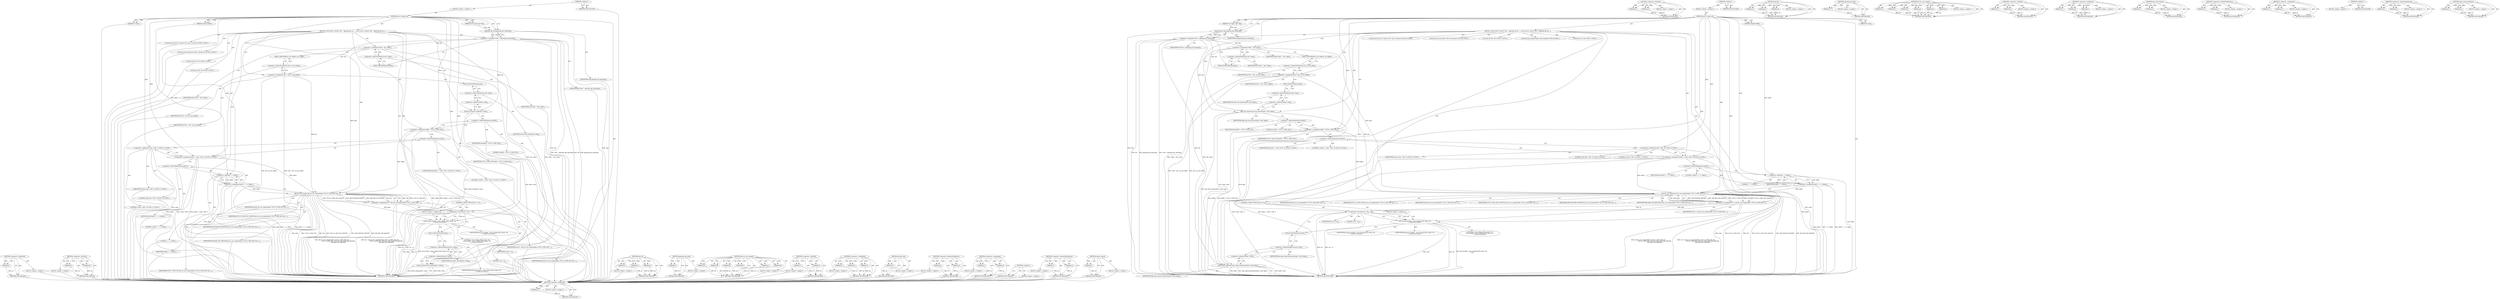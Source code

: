 digraph "mutex_unlock" {
vulnerable_132 [label=<(METHOD,&lt;operator&gt;.addressOf)>];
vulnerable_133 [label=<(PARAM,p1)>];
vulnerable_134 [label=<(BLOCK,&lt;empty&gt;,&lt;empty&gt;)>];
vulnerable_135 [label=<(METHOD_RETURN,ANY)>];
vulnerable_161 [label=<(METHOD,&lt;operator&gt;.lessThan)>];
vulnerable_162 [label=<(PARAM,p1)>];
vulnerable_163 [label=<(PARAM,p2)>];
vulnerable_164 [label=<(BLOCK,&lt;empty&gt;,&lt;empty&gt;)>];
vulnerable_165 [label=<(METHOD_RETURN,ANY)>];
vulnerable_6 [label=<(METHOD,&lt;global&gt;)<SUB>1</SUB>>];
vulnerable_7 [label=<(BLOCK,&lt;empty&gt;,&lt;empty&gt;)<SUB>1</SUB>>];
vulnerable_8 [label=<(METHOD,cp2112_gpio_set)<SUB>1</SUB>>];
vulnerable_9 [label=<(PARAM,struct gpio_chip *chip)<SUB>1</SUB>>];
vulnerable_10 [label=<(PARAM,unsigned offset)<SUB>1</SUB>>];
vulnerable_11 [label=<(PARAM,int value)<SUB>1</SUB>>];
vulnerable_12 [label=<(BLOCK,{
 	struct cp2112_device *dev = gpiochip_get_da...,{
 	struct cp2112_device *dev = gpiochip_get_da...)<SUB>2</SUB>>];
vulnerable_13 [label="<(LOCAL,struct cp2112_device* dev: cp2112_device*)<SUB>3</SUB>>"];
vulnerable_14 [label=<(&lt;operator&gt;.assignment,*dev = gpiochip_get_data(chip))<SUB>3</SUB>>];
vulnerable_15 [label=<(IDENTIFIER,dev,*dev = gpiochip_get_data(chip))<SUB>3</SUB>>];
vulnerable_16 [label=<(gpiochip_get_data,gpiochip_get_data(chip))<SUB>3</SUB>>];
vulnerable_17 [label=<(IDENTIFIER,chip,gpiochip_get_data(chip))<SUB>3</SUB>>];
vulnerable_18 [label="<(LOCAL,struct hid_device* hdev: hid_device*)<SUB>4</SUB>>"];
vulnerable_19 [label=<(&lt;operator&gt;.assignment,*hdev = dev-&gt;hdev)<SUB>4</SUB>>];
vulnerable_20 [label=<(IDENTIFIER,hdev,*hdev = dev-&gt;hdev)<SUB>4</SUB>>];
vulnerable_21 [label=<(&lt;operator&gt;.indirectFieldAccess,dev-&gt;hdev)<SUB>4</SUB>>];
vulnerable_22 [label=<(IDENTIFIER,dev,*hdev = dev-&gt;hdev)<SUB>4</SUB>>];
vulnerable_23 [label=<(FIELD_IDENTIFIER,hdev,hdev)<SUB>4</SUB>>];
vulnerable_24 [label="<(LOCAL,u8* buf: u8*)<SUB>5</SUB>>"];
vulnerable_25 [label=<(&lt;operator&gt;.assignment,*buf = dev-&gt;in_out_buffer)<SUB>5</SUB>>];
vulnerable_26 [label=<(IDENTIFIER,buf,*buf = dev-&gt;in_out_buffer)<SUB>5</SUB>>];
vulnerable_27 [label=<(&lt;operator&gt;.indirectFieldAccess,dev-&gt;in_out_buffer)<SUB>5</SUB>>];
vulnerable_28 [label=<(IDENTIFIER,dev,*buf = dev-&gt;in_out_buffer)<SUB>5</SUB>>];
vulnerable_29 [label=<(FIELD_IDENTIFIER,in_out_buffer,in_out_buffer)<SUB>5</SUB>>];
vulnerable_30 [label="<(LOCAL,long unsigned flags: long unsigned)<SUB>6</SUB>>"];
vulnerable_31 [label="<(LOCAL,int ret: int)<SUB>7</SUB>>"];
vulnerable_32 [label=<(spin_lock_irqsave,spin_lock_irqsave(&amp;dev-&gt;lock, flags))<SUB>9</SUB>>];
vulnerable_33 [label=<(&lt;operator&gt;.addressOf,&amp;dev-&gt;lock)<SUB>9</SUB>>];
vulnerable_34 [label=<(&lt;operator&gt;.indirectFieldAccess,dev-&gt;lock)<SUB>9</SUB>>];
vulnerable_35 [label=<(IDENTIFIER,dev,spin_lock_irqsave(&amp;dev-&gt;lock, flags))<SUB>9</SUB>>];
vulnerable_36 [label=<(FIELD_IDENTIFIER,lock,lock)<SUB>9</SUB>>];
vulnerable_37 [label=<(IDENTIFIER,flags,spin_lock_irqsave(&amp;dev-&gt;lock, flags))<SUB>9</SUB>>];
vulnerable_38 [label=<(&lt;operator&gt;.assignment,buf[0] = CP2112_GPIO_SET)<SUB>11</SUB>>];
vulnerable_39 [label=<(&lt;operator&gt;.indirectIndexAccess,buf[0])<SUB>11</SUB>>];
vulnerable_40 [label=<(IDENTIFIER,buf,buf[0] = CP2112_GPIO_SET)<SUB>11</SUB>>];
vulnerable_41 [label=<(LITERAL,0,buf[0] = CP2112_GPIO_SET)<SUB>11</SUB>>];
vulnerable_42 [label=<(IDENTIFIER,CP2112_GPIO_SET,buf[0] = CP2112_GPIO_SET)<SUB>11</SUB>>];
vulnerable_43 [label="<(&lt;operator&gt;.assignment,buf[1] = value ? 0xff : 0)<SUB>12</SUB>>"];
vulnerable_44 [label=<(&lt;operator&gt;.indirectIndexAccess,buf[1])<SUB>12</SUB>>];
vulnerable_45 [label="<(IDENTIFIER,buf,buf[1] = value ? 0xff : 0)<SUB>12</SUB>>"];
vulnerable_46 [label="<(LITERAL,1,buf[1] = value ? 0xff : 0)<SUB>12</SUB>>"];
vulnerable_47 [label="<(&lt;operator&gt;.conditional,value ? 0xff : 0)<SUB>12</SUB>>"];
vulnerable_48 [label="<(IDENTIFIER,value,value ? 0xff : 0)<SUB>12</SUB>>"];
vulnerable_49 [label="<(LITERAL,0xff,value ? 0xff : 0)<SUB>12</SUB>>"];
vulnerable_50 [label="<(LITERAL,0,value ? 0xff : 0)<SUB>12</SUB>>"];
vulnerable_51 [label=<(&lt;operator&gt;.assignment,buf[2] = 1 &lt;&lt; offset)<SUB>13</SUB>>];
vulnerable_52 [label=<(&lt;operator&gt;.indirectIndexAccess,buf[2])<SUB>13</SUB>>];
vulnerable_53 [label=<(IDENTIFIER,buf,buf[2] = 1 &lt;&lt; offset)<SUB>13</SUB>>];
vulnerable_54 [label=<(LITERAL,2,buf[2] = 1 &lt;&lt; offset)<SUB>13</SUB>>];
vulnerable_55 [label=<(&lt;operator&gt;.shiftLeft,1 &lt;&lt; offset)<SUB>13</SUB>>];
vulnerable_56 [label=<(LITERAL,1,1 &lt;&lt; offset)<SUB>13</SUB>>];
vulnerable_57 [label=<(IDENTIFIER,offset,1 &lt;&lt; offset)<SUB>13</SUB>>];
vulnerable_58 [label=<(&lt;operator&gt;.assignment,ret = hid_hw_raw_request(hdev, CP2112_GPIO_SET,...)<SUB>15</SUB>>];
vulnerable_59 [label=<(IDENTIFIER,ret,ret = hid_hw_raw_request(hdev, CP2112_GPIO_SET,...)<SUB>15</SUB>>];
vulnerable_60 [label=<(hid_hw_raw_request,hid_hw_raw_request(hdev, CP2112_GPIO_SET, buf,
...)<SUB>15</SUB>>];
vulnerable_61 [label=<(IDENTIFIER,hdev,hid_hw_raw_request(hdev, CP2112_GPIO_SET, buf,
...)<SUB>15</SUB>>];
vulnerable_62 [label=<(IDENTIFIER,CP2112_GPIO_SET,hid_hw_raw_request(hdev, CP2112_GPIO_SET, buf,
...)<SUB>15</SUB>>];
vulnerable_63 [label=<(IDENTIFIER,buf,hid_hw_raw_request(hdev, CP2112_GPIO_SET, buf,
...)<SUB>15</SUB>>];
vulnerable_64 [label=<(IDENTIFIER,CP2112_GPIO_SET_LENGTH,hid_hw_raw_request(hdev, CP2112_GPIO_SET, buf,
...)<SUB>16</SUB>>];
vulnerable_65 [label=<(IDENTIFIER,HID_FEATURE_REPORT,hid_hw_raw_request(hdev, CP2112_GPIO_SET, buf,
...)<SUB>16</SUB>>];
vulnerable_66 [label=<(IDENTIFIER,HID_REQ_SET_REPORT,hid_hw_raw_request(hdev, CP2112_GPIO_SET, buf,
...)<SUB>17</SUB>>];
vulnerable_67 [label=<(CONTROL_STRUCTURE,IF,if (ret &lt; 0))<SUB>18</SUB>>];
vulnerable_68 [label=<(&lt;operator&gt;.lessThan,ret &lt; 0)<SUB>18</SUB>>];
vulnerable_69 [label=<(IDENTIFIER,ret,ret &lt; 0)<SUB>18</SUB>>];
vulnerable_70 [label=<(LITERAL,0,ret &lt; 0)<SUB>18</SUB>>];
vulnerable_71 [label=<(BLOCK,&lt;empty&gt;,&lt;empty&gt;)<SUB>19</SUB>>];
vulnerable_72 [label="<(hid_err,hid_err(hdev, &quot;error setting GPIO values: %d\n&quot;...)<SUB>19</SUB>>"];
vulnerable_73 [label="<(IDENTIFIER,hdev,hid_err(hdev, &quot;error setting GPIO values: %d\n&quot;...)<SUB>19</SUB>>"];
vulnerable_74 [label="<(LITERAL,&quot;error setting GPIO values: %d\n&quot;,hid_err(hdev, &quot;error setting GPIO values: %d\n&quot;...)<SUB>19</SUB>>"];
vulnerable_75 [label="<(IDENTIFIER,ret,hid_err(hdev, &quot;error setting GPIO values: %d\n&quot;...)<SUB>19</SUB>>"];
vulnerable_76 [label=<(spin_unlock_irqrestore,spin_unlock_irqrestore(&amp;dev-&gt;lock, flags))<SUB>21</SUB>>];
vulnerable_77 [label=<(&lt;operator&gt;.addressOf,&amp;dev-&gt;lock)<SUB>21</SUB>>];
vulnerable_78 [label=<(&lt;operator&gt;.indirectFieldAccess,dev-&gt;lock)<SUB>21</SUB>>];
vulnerable_79 [label=<(IDENTIFIER,dev,spin_unlock_irqrestore(&amp;dev-&gt;lock, flags))<SUB>21</SUB>>];
vulnerable_80 [label=<(FIELD_IDENTIFIER,lock,lock)<SUB>21</SUB>>];
vulnerable_81 [label=<(IDENTIFIER,flags,spin_unlock_irqrestore(&amp;dev-&gt;lock, flags))<SUB>21</SUB>>];
vulnerable_82 [label=<(METHOD_RETURN,void)<SUB>1</SUB>>];
vulnerable_84 [label=<(METHOD_RETURN,ANY)<SUB>1</SUB>>];
vulnerable_166 [label=<(METHOD,hid_err)>];
vulnerable_167 [label=<(PARAM,p1)>];
vulnerable_168 [label=<(PARAM,p2)>];
vulnerable_169 [label=<(PARAM,p3)>];
vulnerable_170 [label=<(BLOCK,&lt;empty&gt;,&lt;empty&gt;)>];
vulnerable_171 [label=<(METHOD_RETURN,ANY)>];
vulnerable_118 [label=<(METHOD,gpiochip_get_data)>];
vulnerable_119 [label=<(PARAM,p1)>];
vulnerable_120 [label=<(BLOCK,&lt;empty&gt;,&lt;empty&gt;)>];
vulnerable_121 [label=<(METHOD_RETURN,ANY)>];
vulnerable_152 [label=<(METHOD,hid_hw_raw_request)>];
vulnerable_153 [label=<(PARAM,p1)>];
vulnerable_154 [label=<(PARAM,p2)>];
vulnerable_155 [label=<(PARAM,p3)>];
vulnerable_156 [label=<(PARAM,p4)>];
vulnerable_157 [label=<(PARAM,p5)>];
vulnerable_158 [label=<(PARAM,p6)>];
vulnerable_159 [label=<(BLOCK,&lt;empty&gt;,&lt;empty&gt;)>];
vulnerable_160 [label=<(METHOD_RETURN,ANY)>];
vulnerable_147 [label=<(METHOD,&lt;operator&gt;.shiftLeft)>];
vulnerable_148 [label=<(PARAM,p1)>];
vulnerable_149 [label=<(PARAM,p2)>];
vulnerable_150 [label=<(BLOCK,&lt;empty&gt;,&lt;empty&gt;)>];
vulnerable_151 [label=<(METHOD_RETURN,ANY)>];
vulnerable_141 [label=<(METHOD,&lt;operator&gt;.conditional)>];
vulnerable_142 [label=<(PARAM,p1)>];
vulnerable_143 [label=<(PARAM,p2)>];
vulnerable_144 [label=<(PARAM,p3)>];
vulnerable_145 [label=<(BLOCK,&lt;empty&gt;,&lt;empty&gt;)>];
vulnerable_146 [label=<(METHOD_RETURN,ANY)>];
vulnerable_127 [label=<(METHOD,spin_lock_irqsave)>];
vulnerable_128 [label=<(PARAM,p1)>];
vulnerable_129 [label=<(PARAM,p2)>];
vulnerable_130 [label=<(BLOCK,&lt;empty&gt;,&lt;empty&gt;)>];
vulnerable_131 [label=<(METHOD_RETURN,ANY)>];
vulnerable_122 [label=<(METHOD,&lt;operator&gt;.indirectFieldAccess)>];
vulnerable_123 [label=<(PARAM,p1)>];
vulnerable_124 [label=<(PARAM,p2)>];
vulnerable_125 [label=<(BLOCK,&lt;empty&gt;,&lt;empty&gt;)>];
vulnerable_126 [label=<(METHOD_RETURN,ANY)>];
vulnerable_113 [label=<(METHOD,&lt;operator&gt;.assignment)>];
vulnerable_114 [label=<(PARAM,p1)>];
vulnerable_115 [label=<(PARAM,p2)>];
vulnerable_116 [label=<(BLOCK,&lt;empty&gt;,&lt;empty&gt;)>];
vulnerable_117 [label=<(METHOD_RETURN,ANY)>];
vulnerable_107 [label=<(METHOD,&lt;global&gt;)<SUB>1</SUB>>];
vulnerable_108 [label=<(BLOCK,&lt;empty&gt;,&lt;empty&gt;)>];
vulnerable_109 [label=<(METHOD_RETURN,ANY)>];
vulnerable_136 [label=<(METHOD,&lt;operator&gt;.indirectIndexAccess)>];
vulnerable_137 [label=<(PARAM,p1)>];
vulnerable_138 [label=<(PARAM,p2)>];
vulnerable_139 [label=<(BLOCK,&lt;empty&gt;,&lt;empty&gt;)>];
vulnerable_140 [label=<(METHOD_RETURN,ANY)>];
vulnerable_172 [label=<(METHOD,spin_unlock_irqrestore)>];
vulnerable_173 [label=<(PARAM,p1)>];
vulnerable_174 [label=<(PARAM,p2)>];
vulnerable_175 [label=<(BLOCK,&lt;empty&gt;,&lt;empty&gt;)>];
vulnerable_176 [label=<(METHOD_RETURN,ANY)>];
fixed_126 [label=<(METHOD,&lt;operator&gt;.addressOf)>];
fixed_127 [label=<(PARAM,p1)>];
fixed_128 [label=<(BLOCK,&lt;empty&gt;,&lt;empty&gt;)>];
fixed_129 [label=<(METHOD_RETURN,ANY)>];
fixed_155 [label=<(METHOD,&lt;operator&gt;.lessThan)>];
fixed_156 [label=<(PARAM,p1)>];
fixed_157 [label=<(PARAM,p2)>];
fixed_158 [label=<(BLOCK,&lt;empty&gt;,&lt;empty&gt;)>];
fixed_159 [label=<(METHOD_RETURN,ANY)>];
fixed_6 [label=<(METHOD,&lt;global&gt;)<SUB>1</SUB>>];
fixed_7 [label=<(BLOCK,&lt;empty&gt;,&lt;empty&gt;)<SUB>1</SUB>>];
fixed_8 [label=<(METHOD,cp2112_gpio_set)<SUB>1</SUB>>];
fixed_9 [label=<(PARAM,struct gpio_chip *chip)<SUB>1</SUB>>];
fixed_10 [label=<(PARAM,unsigned offset)<SUB>1</SUB>>];
fixed_11 [label=<(PARAM,int value)<SUB>1</SUB>>];
fixed_12 [label=<(BLOCK,{
 	struct cp2112_device *dev = gpiochip_get_da...,{
 	struct cp2112_device *dev = gpiochip_get_da...)<SUB>2</SUB>>];
fixed_13 [label="<(LOCAL,struct cp2112_device* dev: cp2112_device*)<SUB>3</SUB>>"];
fixed_14 [label=<(&lt;operator&gt;.assignment,*dev = gpiochip_get_data(chip))<SUB>3</SUB>>];
fixed_15 [label=<(IDENTIFIER,dev,*dev = gpiochip_get_data(chip))<SUB>3</SUB>>];
fixed_16 [label=<(gpiochip_get_data,gpiochip_get_data(chip))<SUB>3</SUB>>];
fixed_17 [label=<(IDENTIFIER,chip,gpiochip_get_data(chip))<SUB>3</SUB>>];
fixed_18 [label="<(LOCAL,struct hid_device* hdev: hid_device*)<SUB>4</SUB>>"];
fixed_19 [label=<(&lt;operator&gt;.assignment,*hdev = dev-&gt;hdev)<SUB>4</SUB>>];
fixed_20 [label=<(IDENTIFIER,hdev,*hdev = dev-&gt;hdev)<SUB>4</SUB>>];
fixed_21 [label=<(&lt;operator&gt;.indirectFieldAccess,dev-&gt;hdev)<SUB>4</SUB>>];
fixed_22 [label=<(IDENTIFIER,dev,*hdev = dev-&gt;hdev)<SUB>4</SUB>>];
fixed_23 [label=<(FIELD_IDENTIFIER,hdev,hdev)<SUB>4</SUB>>];
fixed_24 [label="<(LOCAL,u8* buf: u8*)<SUB>5</SUB>>"];
fixed_25 [label=<(&lt;operator&gt;.assignment,*buf = dev-&gt;in_out_buffer)<SUB>5</SUB>>];
fixed_26 [label=<(IDENTIFIER,buf,*buf = dev-&gt;in_out_buffer)<SUB>5</SUB>>];
fixed_27 [label=<(&lt;operator&gt;.indirectFieldAccess,dev-&gt;in_out_buffer)<SUB>5</SUB>>];
fixed_28 [label=<(IDENTIFIER,dev,*buf = dev-&gt;in_out_buffer)<SUB>5</SUB>>];
fixed_29 [label=<(FIELD_IDENTIFIER,in_out_buffer,in_out_buffer)<SUB>5</SUB>>];
fixed_30 [label="<(LOCAL,int ret: int)<SUB>6</SUB>>"];
fixed_31 [label=<(mutex_lock,mutex_lock(&amp;dev-&gt;lock))<SUB>8</SUB>>];
fixed_32 [label=<(&lt;operator&gt;.addressOf,&amp;dev-&gt;lock)<SUB>8</SUB>>];
fixed_33 [label=<(&lt;operator&gt;.indirectFieldAccess,dev-&gt;lock)<SUB>8</SUB>>];
fixed_34 [label=<(IDENTIFIER,dev,mutex_lock(&amp;dev-&gt;lock))<SUB>8</SUB>>];
fixed_35 [label=<(FIELD_IDENTIFIER,lock,lock)<SUB>8</SUB>>];
fixed_36 [label=<(&lt;operator&gt;.assignment,buf[0] = CP2112_GPIO_SET)<SUB>10</SUB>>];
fixed_37 [label=<(&lt;operator&gt;.indirectIndexAccess,buf[0])<SUB>10</SUB>>];
fixed_38 [label=<(IDENTIFIER,buf,buf[0] = CP2112_GPIO_SET)<SUB>10</SUB>>];
fixed_39 [label=<(LITERAL,0,buf[0] = CP2112_GPIO_SET)<SUB>10</SUB>>];
fixed_40 [label=<(IDENTIFIER,CP2112_GPIO_SET,buf[0] = CP2112_GPIO_SET)<SUB>10</SUB>>];
fixed_41 [label="<(&lt;operator&gt;.assignment,buf[1] = value ? 0xff : 0)<SUB>11</SUB>>"];
fixed_42 [label=<(&lt;operator&gt;.indirectIndexAccess,buf[1])<SUB>11</SUB>>];
fixed_43 [label="<(IDENTIFIER,buf,buf[1] = value ? 0xff : 0)<SUB>11</SUB>>"];
fixed_44 [label="<(LITERAL,1,buf[1] = value ? 0xff : 0)<SUB>11</SUB>>"];
fixed_45 [label="<(&lt;operator&gt;.conditional,value ? 0xff : 0)<SUB>11</SUB>>"];
fixed_46 [label="<(IDENTIFIER,value,value ? 0xff : 0)<SUB>11</SUB>>"];
fixed_47 [label="<(LITERAL,0xff,value ? 0xff : 0)<SUB>11</SUB>>"];
fixed_48 [label="<(LITERAL,0,value ? 0xff : 0)<SUB>11</SUB>>"];
fixed_49 [label=<(&lt;operator&gt;.assignment,buf[2] = 1 &lt;&lt; offset)<SUB>12</SUB>>];
fixed_50 [label=<(&lt;operator&gt;.indirectIndexAccess,buf[2])<SUB>12</SUB>>];
fixed_51 [label=<(IDENTIFIER,buf,buf[2] = 1 &lt;&lt; offset)<SUB>12</SUB>>];
fixed_52 [label=<(LITERAL,2,buf[2] = 1 &lt;&lt; offset)<SUB>12</SUB>>];
fixed_53 [label=<(&lt;operator&gt;.shiftLeft,1 &lt;&lt; offset)<SUB>12</SUB>>];
fixed_54 [label=<(LITERAL,1,1 &lt;&lt; offset)<SUB>12</SUB>>];
fixed_55 [label=<(IDENTIFIER,offset,1 &lt;&lt; offset)<SUB>12</SUB>>];
fixed_56 [label=<(&lt;operator&gt;.assignment,ret = hid_hw_raw_request(hdev, CP2112_GPIO_SET,...)<SUB>14</SUB>>];
fixed_57 [label=<(IDENTIFIER,ret,ret = hid_hw_raw_request(hdev, CP2112_GPIO_SET,...)<SUB>14</SUB>>];
fixed_58 [label=<(hid_hw_raw_request,hid_hw_raw_request(hdev, CP2112_GPIO_SET, buf,
...)<SUB>14</SUB>>];
fixed_59 [label=<(IDENTIFIER,hdev,hid_hw_raw_request(hdev, CP2112_GPIO_SET, buf,
...)<SUB>14</SUB>>];
fixed_60 [label=<(IDENTIFIER,CP2112_GPIO_SET,hid_hw_raw_request(hdev, CP2112_GPIO_SET, buf,
...)<SUB>14</SUB>>];
fixed_61 [label=<(IDENTIFIER,buf,hid_hw_raw_request(hdev, CP2112_GPIO_SET, buf,
...)<SUB>14</SUB>>];
fixed_62 [label=<(IDENTIFIER,CP2112_GPIO_SET_LENGTH,hid_hw_raw_request(hdev, CP2112_GPIO_SET, buf,
...)<SUB>15</SUB>>];
fixed_63 [label=<(IDENTIFIER,HID_FEATURE_REPORT,hid_hw_raw_request(hdev, CP2112_GPIO_SET, buf,
...)<SUB>15</SUB>>];
fixed_64 [label=<(IDENTIFIER,HID_REQ_SET_REPORT,hid_hw_raw_request(hdev, CP2112_GPIO_SET, buf,
...)<SUB>16</SUB>>];
fixed_65 [label=<(CONTROL_STRUCTURE,IF,if (ret &lt; 0))<SUB>17</SUB>>];
fixed_66 [label=<(&lt;operator&gt;.lessThan,ret &lt; 0)<SUB>17</SUB>>];
fixed_67 [label=<(IDENTIFIER,ret,ret &lt; 0)<SUB>17</SUB>>];
fixed_68 [label=<(LITERAL,0,ret &lt; 0)<SUB>17</SUB>>];
fixed_69 [label=<(BLOCK,&lt;empty&gt;,&lt;empty&gt;)<SUB>18</SUB>>];
fixed_70 [label="<(hid_err,hid_err(hdev, &quot;error setting GPIO values: %d\n&quot;...)<SUB>18</SUB>>"];
fixed_71 [label="<(IDENTIFIER,hdev,hid_err(hdev, &quot;error setting GPIO values: %d\n&quot;...)<SUB>18</SUB>>"];
fixed_72 [label="<(LITERAL,&quot;error setting GPIO values: %d\n&quot;,hid_err(hdev, &quot;error setting GPIO values: %d\n&quot;...)<SUB>18</SUB>>"];
fixed_73 [label="<(IDENTIFIER,ret,hid_err(hdev, &quot;error setting GPIO values: %d\n&quot;...)<SUB>18</SUB>>"];
fixed_74 [label=<(mutex_unlock,mutex_unlock(&amp;dev-&gt;lock))<SUB>20</SUB>>];
fixed_75 [label=<(&lt;operator&gt;.addressOf,&amp;dev-&gt;lock)<SUB>20</SUB>>];
fixed_76 [label=<(&lt;operator&gt;.indirectFieldAccess,dev-&gt;lock)<SUB>20</SUB>>];
fixed_77 [label=<(IDENTIFIER,dev,mutex_unlock(&amp;dev-&gt;lock))<SUB>20</SUB>>];
fixed_78 [label=<(FIELD_IDENTIFIER,lock,lock)<SUB>20</SUB>>];
fixed_79 [label=<(METHOD_RETURN,void)<SUB>1</SUB>>];
fixed_81 [label=<(METHOD_RETURN,ANY)<SUB>1</SUB>>];
fixed_160 [label=<(METHOD,hid_err)>];
fixed_161 [label=<(PARAM,p1)>];
fixed_162 [label=<(PARAM,p2)>];
fixed_163 [label=<(PARAM,p3)>];
fixed_164 [label=<(BLOCK,&lt;empty&gt;,&lt;empty&gt;)>];
fixed_165 [label=<(METHOD_RETURN,ANY)>];
fixed_113 [label=<(METHOD,gpiochip_get_data)>];
fixed_114 [label=<(PARAM,p1)>];
fixed_115 [label=<(BLOCK,&lt;empty&gt;,&lt;empty&gt;)>];
fixed_116 [label=<(METHOD_RETURN,ANY)>];
fixed_146 [label=<(METHOD,hid_hw_raw_request)>];
fixed_147 [label=<(PARAM,p1)>];
fixed_148 [label=<(PARAM,p2)>];
fixed_149 [label=<(PARAM,p3)>];
fixed_150 [label=<(PARAM,p4)>];
fixed_151 [label=<(PARAM,p5)>];
fixed_152 [label=<(PARAM,p6)>];
fixed_153 [label=<(BLOCK,&lt;empty&gt;,&lt;empty&gt;)>];
fixed_154 [label=<(METHOD_RETURN,ANY)>];
fixed_141 [label=<(METHOD,&lt;operator&gt;.shiftLeft)>];
fixed_142 [label=<(PARAM,p1)>];
fixed_143 [label=<(PARAM,p2)>];
fixed_144 [label=<(BLOCK,&lt;empty&gt;,&lt;empty&gt;)>];
fixed_145 [label=<(METHOD_RETURN,ANY)>];
fixed_135 [label=<(METHOD,&lt;operator&gt;.conditional)>];
fixed_136 [label=<(PARAM,p1)>];
fixed_137 [label=<(PARAM,p2)>];
fixed_138 [label=<(PARAM,p3)>];
fixed_139 [label=<(BLOCK,&lt;empty&gt;,&lt;empty&gt;)>];
fixed_140 [label=<(METHOD_RETURN,ANY)>];
fixed_122 [label=<(METHOD,mutex_lock)>];
fixed_123 [label=<(PARAM,p1)>];
fixed_124 [label=<(BLOCK,&lt;empty&gt;,&lt;empty&gt;)>];
fixed_125 [label=<(METHOD_RETURN,ANY)>];
fixed_117 [label=<(METHOD,&lt;operator&gt;.indirectFieldAccess)>];
fixed_118 [label=<(PARAM,p1)>];
fixed_119 [label=<(PARAM,p2)>];
fixed_120 [label=<(BLOCK,&lt;empty&gt;,&lt;empty&gt;)>];
fixed_121 [label=<(METHOD_RETURN,ANY)>];
fixed_108 [label=<(METHOD,&lt;operator&gt;.assignment)>];
fixed_109 [label=<(PARAM,p1)>];
fixed_110 [label=<(PARAM,p2)>];
fixed_111 [label=<(BLOCK,&lt;empty&gt;,&lt;empty&gt;)>];
fixed_112 [label=<(METHOD_RETURN,ANY)>];
fixed_102 [label=<(METHOD,&lt;global&gt;)<SUB>1</SUB>>];
fixed_103 [label=<(BLOCK,&lt;empty&gt;,&lt;empty&gt;)>];
fixed_104 [label=<(METHOD_RETURN,ANY)>];
fixed_130 [label=<(METHOD,&lt;operator&gt;.indirectIndexAccess)>];
fixed_131 [label=<(PARAM,p1)>];
fixed_132 [label=<(PARAM,p2)>];
fixed_133 [label=<(BLOCK,&lt;empty&gt;,&lt;empty&gt;)>];
fixed_134 [label=<(METHOD_RETURN,ANY)>];
fixed_166 [label=<(METHOD,mutex_unlock)>];
fixed_167 [label=<(PARAM,p1)>];
fixed_168 [label=<(BLOCK,&lt;empty&gt;,&lt;empty&gt;)>];
fixed_169 [label=<(METHOD_RETURN,ANY)>];
vulnerable_132 -> vulnerable_133  [key=0, label="AST: "];
vulnerable_132 -> vulnerable_133  [key=1, label="DDG: "];
vulnerable_132 -> vulnerable_134  [key=0, label="AST: "];
vulnerable_132 -> vulnerable_135  [key=0, label="AST: "];
vulnerable_132 -> vulnerable_135  [key=1, label="CFG: "];
vulnerable_133 -> vulnerable_135  [key=0, label="DDG: p1"];
vulnerable_161 -> vulnerable_162  [key=0, label="AST: "];
vulnerable_161 -> vulnerable_162  [key=1, label="DDG: "];
vulnerable_161 -> vulnerable_164  [key=0, label="AST: "];
vulnerable_161 -> vulnerable_163  [key=0, label="AST: "];
vulnerable_161 -> vulnerable_163  [key=1, label="DDG: "];
vulnerable_161 -> vulnerable_165  [key=0, label="AST: "];
vulnerable_161 -> vulnerable_165  [key=1, label="CFG: "];
vulnerable_162 -> vulnerable_165  [key=0, label="DDG: p1"];
vulnerable_163 -> vulnerable_165  [key=0, label="DDG: p2"];
vulnerable_6 -> vulnerable_7  [key=0, label="AST: "];
vulnerable_6 -> vulnerable_84  [key=0, label="AST: "];
vulnerable_6 -> vulnerable_84  [key=1, label="CFG: "];
vulnerable_7 -> vulnerable_8  [key=0, label="AST: "];
vulnerable_8 -> vulnerable_9  [key=0, label="AST: "];
vulnerable_8 -> vulnerable_9  [key=1, label="DDG: "];
vulnerable_8 -> vulnerable_10  [key=0, label="AST: "];
vulnerable_8 -> vulnerable_10  [key=1, label="DDG: "];
vulnerable_8 -> vulnerable_11  [key=0, label="AST: "];
vulnerable_8 -> vulnerable_11  [key=1, label="DDG: "];
vulnerable_8 -> vulnerable_12  [key=0, label="AST: "];
vulnerable_8 -> vulnerable_82  [key=0, label="AST: "];
vulnerable_8 -> vulnerable_16  [key=0, label="CFG: "];
vulnerable_8 -> vulnerable_16  [key=1, label="DDG: "];
vulnerable_8 -> vulnerable_38  [key=0, label="DDG: "];
vulnerable_8 -> vulnerable_43  [key=0, label="DDG: "];
vulnerable_8 -> vulnerable_32  [key=0, label="DDG: "];
vulnerable_8 -> vulnerable_76  [key=0, label="DDG: "];
vulnerable_8 -> vulnerable_47  [key=0, label="DDG: "];
vulnerable_8 -> vulnerable_55  [key=0, label="DDG: "];
vulnerable_8 -> vulnerable_60  [key=0, label="DDG: "];
vulnerable_8 -> vulnerable_68  [key=0, label="DDG: "];
vulnerable_8 -> vulnerable_72  [key=0, label="DDG: "];
vulnerable_9 -> vulnerable_16  [key=0, label="DDG: chip"];
vulnerable_10 -> vulnerable_55  [key=0, label="DDG: offset"];
vulnerable_12 -> vulnerable_13  [key=0, label="AST: "];
vulnerable_12 -> vulnerable_14  [key=0, label="AST: "];
vulnerable_12 -> vulnerable_18  [key=0, label="AST: "];
vulnerable_12 -> vulnerable_19  [key=0, label="AST: "];
vulnerable_12 -> vulnerable_24  [key=0, label="AST: "];
vulnerable_12 -> vulnerable_25  [key=0, label="AST: "];
vulnerable_12 -> vulnerable_30  [key=0, label="AST: "];
vulnerable_12 -> vulnerable_31  [key=0, label="AST: "];
vulnerable_12 -> vulnerable_32  [key=0, label="AST: "];
vulnerable_12 -> vulnerable_38  [key=0, label="AST: "];
vulnerable_12 -> vulnerable_43  [key=0, label="AST: "];
vulnerable_12 -> vulnerable_51  [key=0, label="AST: "];
vulnerable_12 -> vulnerable_58  [key=0, label="AST: "];
vulnerable_12 -> vulnerable_67  [key=0, label="AST: "];
vulnerable_12 -> vulnerable_76  [key=0, label="AST: "];
vulnerable_14 -> vulnerable_15  [key=0, label="AST: "];
vulnerable_14 -> vulnerable_16  [key=0, label="AST: "];
vulnerable_14 -> vulnerable_23  [key=0, label="CFG: "];
vulnerable_14 -> vulnerable_82  [key=0, label="DDG: dev"];
vulnerable_14 -> vulnerable_82  [key=1, label="DDG: gpiochip_get_data(chip)"];
vulnerable_14 -> vulnerable_82  [key=2, label="DDG: *dev = gpiochip_get_data(chip)"];
vulnerable_14 -> vulnerable_19  [key=0, label="DDG: dev"];
vulnerable_14 -> vulnerable_25  [key=0, label="DDG: dev"];
vulnerable_14 -> vulnerable_32  [key=0, label="DDG: dev"];
vulnerable_14 -> vulnerable_76  [key=0, label="DDG: dev"];
vulnerable_16 -> vulnerable_17  [key=0, label="AST: "];
vulnerable_16 -> vulnerable_14  [key=0, label="CFG: "];
vulnerable_16 -> vulnerable_14  [key=1, label="DDG: chip"];
vulnerable_16 -> vulnerable_82  [key=0, label="DDG: chip"];
vulnerable_19 -> vulnerable_20  [key=0, label="AST: "];
vulnerable_19 -> vulnerable_21  [key=0, label="AST: "];
vulnerable_19 -> vulnerable_29  [key=0, label="CFG: "];
vulnerable_19 -> vulnerable_82  [key=0, label="DDG: dev-&gt;hdev"];
vulnerable_19 -> vulnerable_82  [key=1, label="DDG: *hdev = dev-&gt;hdev"];
vulnerable_19 -> vulnerable_60  [key=0, label="DDG: hdev"];
vulnerable_21 -> vulnerable_22  [key=0, label="AST: "];
vulnerable_21 -> vulnerable_23  [key=0, label="AST: "];
vulnerable_21 -> vulnerable_19  [key=0, label="CFG: "];
vulnerable_23 -> vulnerable_21  [key=0, label="CFG: "];
vulnerable_25 -> vulnerable_26  [key=0, label="AST: "];
vulnerable_25 -> vulnerable_27  [key=0, label="AST: "];
vulnerable_25 -> vulnerable_36  [key=0, label="CFG: "];
vulnerable_25 -> vulnerable_82  [key=0, label="DDG: dev-&gt;in_out_buffer"];
vulnerable_25 -> vulnerable_82  [key=1, label="DDG: *buf = dev-&gt;in_out_buffer"];
vulnerable_25 -> vulnerable_60  [key=0, label="DDG: buf"];
vulnerable_27 -> vulnerable_28  [key=0, label="AST: "];
vulnerable_27 -> vulnerable_29  [key=0, label="AST: "];
vulnerable_27 -> vulnerable_25  [key=0, label="CFG: "];
vulnerable_29 -> vulnerable_27  [key=0, label="CFG: "];
vulnerable_32 -> vulnerable_33  [key=0, label="AST: "];
vulnerable_32 -> vulnerable_37  [key=0, label="AST: "];
vulnerable_32 -> vulnerable_39  [key=0, label="CFG: "];
vulnerable_32 -> vulnerable_82  [key=0, label="DDG: spin_lock_irqsave(&amp;dev-&gt;lock, flags)"];
vulnerable_32 -> vulnerable_76  [key=0, label="DDG: &amp;dev-&gt;lock"];
vulnerable_32 -> vulnerable_76  [key=1, label="DDG: flags"];
vulnerable_33 -> vulnerable_34  [key=0, label="AST: "];
vulnerable_33 -> vulnerable_32  [key=0, label="CFG: "];
vulnerable_34 -> vulnerable_35  [key=0, label="AST: "];
vulnerable_34 -> vulnerable_36  [key=0, label="AST: "];
vulnerable_34 -> vulnerable_33  [key=0, label="CFG: "];
vulnerable_36 -> vulnerable_34  [key=0, label="CFG: "];
vulnerable_38 -> vulnerable_39  [key=0, label="AST: "];
vulnerable_38 -> vulnerable_42  [key=0, label="AST: "];
vulnerable_38 -> vulnerable_44  [key=0, label="CFG: "];
vulnerable_38 -> vulnerable_82  [key=0, label="DDG: buf[0]"];
vulnerable_38 -> vulnerable_82  [key=1, label="DDG: buf[0] = CP2112_GPIO_SET"];
vulnerable_38 -> vulnerable_60  [key=0, label="DDG: buf[0]"];
vulnerable_39 -> vulnerable_40  [key=0, label="AST: "];
vulnerable_39 -> vulnerable_41  [key=0, label="AST: "];
vulnerable_39 -> vulnerable_38  [key=0, label="CFG: "];
vulnerable_43 -> vulnerable_44  [key=0, label="AST: "];
vulnerable_43 -> vulnerable_47  [key=0, label="AST: "];
vulnerable_43 -> vulnerable_52  [key=0, label="CFG: "];
vulnerable_43 -> vulnerable_82  [key=0, label="DDG: buf[1]"];
vulnerable_43 -> vulnerable_82  [key=1, label="DDG: value ? 0xff : 0"];
vulnerable_43 -> vulnerable_82  [key=2, label="DDG: buf[1] = value ? 0xff : 0"];
vulnerable_43 -> vulnerable_60  [key=0, label="DDG: buf[1]"];
vulnerable_44 -> vulnerable_45  [key=0, label="AST: "];
vulnerable_44 -> vulnerable_46  [key=0, label="AST: "];
vulnerable_44 -> vulnerable_47  [key=0, label="CFG: "];
vulnerable_47 -> vulnerable_48  [key=0, label="AST: "];
vulnerable_47 -> vulnerable_49  [key=0, label="AST: "];
vulnerable_47 -> vulnerable_50  [key=0, label="AST: "];
vulnerable_47 -> vulnerable_43  [key=0, label="CFG: "];
vulnerable_47 -> vulnerable_82  [key=0, label="DDG: value"];
vulnerable_51 -> vulnerable_52  [key=0, label="AST: "];
vulnerable_51 -> vulnerable_55  [key=0, label="AST: "];
vulnerable_51 -> vulnerable_60  [key=0, label="CFG: "];
vulnerable_51 -> vulnerable_60  [key=1, label="DDG: buf[2]"];
vulnerable_51 -> vulnerable_82  [key=0, label="DDG: buf[2]"];
vulnerable_51 -> vulnerable_82  [key=1, label="DDG: 1 &lt;&lt; offset"];
vulnerable_51 -> vulnerable_82  [key=2, label="DDG: buf[2] = 1 &lt;&lt; offset"];
vulnerable_52 -> vulnerable_53  [key=0, label="AST: "];
vulnerable_52 -> vulnerable_54  [key=0, label="AST: "];
vulnerable_52 -> vulnerable_55  [key=0, label="CFG: "];
vulnerable_55 -> vulnerable_56  [key=0, label="AST: "];
vulnerable_55 -> vulnerable_57  [key=0, label="AST: "];
vulnerable_55 -> vulnerable_51  [key=0, label="CFG: "];
vulnerable_55 -> vulnerable_51  [key=1, label="DDG: 1"];
vulnerable_55 -> vulnerable_51  [key=2, label="DDG: offset"];
vulnerable_55 -> vulnerable_82  [key=0, label="DDG: offset"];
vulnerable_58 -> vulnerable_59  [key=0, label="AST: "];
vulnerable_58 -> vulnerable_60  [key=0, label="AST: "];
vulnerable_58 -> vulnerable_68  [key=0, label="CFG: "];
vulnerable_58 -> vulnerable_68  [key=1, label="DDG: ret"];
vulnerable_58 -> vulnerable_82  [key=0, label="DDG: hid_hw_raw_request(hdev, CP2112_GPIO_SET, buf,
				 CP2112_GPIO_SET_LENGTH, HID_FEATURE_REPORT,
				 HID_REQ_SET_REPORT)"];
vulnerable_58 -> vulnerable_82  [key=1, label="DDG: ret = hid_hw_raw_request(hdev, CP2112_GPIO_SET, buf,
				 CP2112_GPIO_SET_LENGTH, HID_FEATURE_REPORT,
				 HID_REQ_SET_REPORT)"];
vulnerable_60 -> vulnerable_61  [key=0, label="AST: "];
vulnerable_60 -> vulnerable_62  [key=0, label="AST: "];
vulnerable_60 -> vulnerable_63  [key=0, label="AST: "];
vulnerable_60 -> vulnerable_64  [key=0, label="AST: "];
vulnerable_60 -> vulnerable_65  [key=0, label="AST: "];
vulnerable_60 -> vulnerable_66  [key=0, label="AST: "];
vulnerable_60 -> vulnerable_58  [key=0, label="CFG: "];
vulnerable_60 -> vulnerable_58  [key=1, label="DDG: HID_FEATURE_REPORT"];
vulnerable_60 -> vulnerable_58  [key=2, label="DDG: HID_REQ_SET_REPORT"];
vulnerable_60 -> vulnerable_58  [key=3, label="DDG: CP2112_GPIO_SET"];
vulnerable_60 -> vulnerable_58  [key=4, label="DDG: buf"];
vulnerable_60 -> vulnerable_58  [key=5, label="DDG: CP2112_GPIO_SET_LENGTH"];
vulnerable_60 -> vulnerable_58  [key=6, label="DDG: hdev"];
vulnerable_60 -> vulnerable_82  [key=0, label="DDG: hdev"];
vulnerable_60 -> vulnerable_82  [key=1, label="DDG: CP2112_GPIO_SET"];
vulnerable_60 -> vulnerable_82  [key=2, label="DDG: buf"];
vulnerable_60 -> vulnerable_82  [key=3, label="DDG: CP2112_GPIO_SET_LENGTH"];
vulnerable_60 -> vulnerable_82  [key=4, label="DDG: HID_FEATURE_REPORT"];
vulnerable_60 -> vulnerable_82  [key=5, label="DDG: HID_REQ_SET_REPORT"];
vulnerable_60 -> vulnerable_72  [key=0, label="DDG: hdev"];
vulnerable_67 -> vulnerable_68  [key=0, label="AST: "];
vulnerable_67 -> vulnerable_71  [key=0, label="AST: "];
vulnerable_68 -> vulnerable_69  [key=0, label="AST: "];
vulnerable_68 -> vulnerable_70  [key=0, label="AST: "];
vulnerable_68 -> vulnerable_72  [key=0, label="CFG: "];
vulnerable_68 -> vulnerable_72  [key=1, label="DDG: ret"];
vulnerable_68 -> vulnerable_72  [key=2, label="CDG: "];
vulnerable_68 -> vulnerable_80  [key=0, label="CFG: "];
vulnerable_68 -> vulnerable_82  [key=0, label="DDG: ret"];
vulnerable_68 -> vulnerable_82  [key=1, label="DDG: ret &lt; 0"];
vulnerable_71 -> vulnerable_72  [key=0, label="AST: "];
vulnerable_72 -> vulnerable_73  [key=0, label="AST: "];
vulnerable_72 -> vulnerable_74  [key=0, label="AST: "];
vulnerable_72 -> vulnerable_75  [key=0, label="AST: "];
vulnerable_72 -> vulnerable_80  [key=0, label="CFG: "];
vulnerable_72 -> vulnerable_82  [key=0, label="DDG: hdev"];
vulnerable_72 -> vulnerable_82  [key=1, label="DDG: ret"];
vulnerable_72 -> vulnerable_82  [key=2, label="DDG: hid_err(hdev, &quot;error setting GPIO values: %d\n&quot;, ret)"];
vulnerable_76 -> vulnerable_77  [key=0, label="AST: "];
vulnerable_76 -> vulnerable_81  [key=0, label="AST: "];
vulnerable_76 -> vulnerable_82  [key=0, label="CFG: "];
vulnerable_76 -> vulnerable_82  [key=1, label="DDG: &amp;dev-&gt;lock"];
vulnerable_76 -> vulnerable_82  [key=2, label="DDG: flags"];
vulnerable_76 -> vulnerable_82  [key=3, label="DDG: spin_unlock_irqrestore(&amp;dev-&gt;lock, flags)"];
vulnerable_77 -> vulnerable_78  [key=0, label="AST: "];
vulnerable_77 -> vulnerable_76  [key=0, label="CFG: "];
vulnerable_78 -> vulnerable_79  [key=0, label="AST: "];
vulnerable_78 -> vulnerable_80  [key=0, label="AST: "];
vulnerable_78 -> vulnerable_77  [key=0, label="CFG: "];
vulnerable_80 -> vulnerable_78  [key=0, label="CFG: "];
vulnerable_166 -> vulnerable_167  [key=0, label="AST: "];
vulnerable_166 -> vulnerable_167  [key=1, label="DDG: "];
vulnerable_166 -> vulnerable_170  [key=0, label="AST: "];
vulnerable_166 -> vulnerable_168  [key=0, label="AST: "];
vulnerable_166 -> vulnerable_168  [key=1, label="DDG: "];
vulnerable_166 -> vulnerable_171  [key=0, label="AST: "];
vulnerable_166 -> vulnerable_171  [key=1, label="CFG: "];
vulnerable_166 -> vulnerable_169  [key=0, label="AST: "];
vulnerable_166 -> vulnerable_169  [key=1, label="DDG: "];
vulnerable_167 -> vulnerable_171  [key=0, label="DDG: p1"];
vulnerable_168 -> vulnerable_171  [key=0, label="DDG: p2"];
vulnerable_169 -> vulnerable_171  [key=0, label="DDG: p3"];
vulnerable_118 -> vulnerable_119  [key=0, label="AST: "];
vulnerable_118 -> vulnerable_119  [key=1, label="DDG: "];
vulnerable_118 -> vulnerable_120  [key=0, label="AST: "];
vulnerable_118 -> vulnerable_121  [key=0, label="AST: "];
vulnerable_118 -> vulnerable_121  [key=1, label="CFG: "];
vulnerable_119 -> vulnerable_121  [key=0, label="DDG: p1"];
vulnerable_152 -> vulnerable_153  [key=0, label="AST: "];
vulnerable_152 -> vulnerable_153  [key=1, label="DDG: "];
vulnerable_152 -> vulnerable_159  [key=0, label="AST: "];
vulnerable_152 -> vulnerable_154  [key=0, label="AST: "];
vulnerable_152 -> vulnerable_154  [key=1, label="DDG: "];
vulnerable_152 -> vulnerable_160  [key=0, label="AST: "];
vulnerable_152 -> vulnerable_160  [key=1, label="CFG: "];
vulnerable_152 -> vulnerable_155  [key=0, label="AST: "];
vulnerable_152 -> vulnerable_155  [key=1, label="DDG: "];
vulnerable_152 -> vulnerable_156  [key=0, label="AST: "];
vulnerable_152 -> vulnerable_156  [key=1, label="DDG: "];
vulnerable_152 -> vulnerable_157  [key=0, label="AST: "];
vulnerable_152 -> vulnerable_157  [key=1, label="DDG: "];
vulnerable_152 -> vulnerable_158  [key=0, label="AST: "];
vulnerable_152 -> vulnerable_158  [key=1, label="DDG: "];
vulnerable_153 -> vulnerable_160  [key=0, label="DDG: p1"];
vulnerable_154 -> vulnerable_160  [key=0, label="DDG: p2"];
vulnerable_155 -> vulnerable_160  [key=0, label="DDG: p3"];
vulnerable_156 -> vulnerable_160  [key=0, label="DDG: p4"];
vulnerable_157 -> vulnerable_160  [key=0, label="DDG: p5"];
vulnerable_158 -> vulnerable_160  [key=0, label="DDG: p6"];
vulnerable_147 -> vulnerable_148  [key=0, label="AST: "];
vulnerable_147 -> vulnerable_148  [key=1, label="DDG: "];
vulnerable_147 -> vulnerable_150  [key=0, label="AST: "];
vulnerable_147 -> vulnerable_149  [key=0, label="AST: "];
vulnerable_147 -> vulnerable_149  [key=1, label="DDG: "];
vulnerable_147 -> vulnerable_151  [key=0, label="AST: "];
vulnerable_147 -> vulnerable_151  [key=1, label="CFG: "];
vulnerable_148 -> vulnerable_151  [key=0, label="DDG: p1"];
vulnerable_149 -> vulnerable_151  [key=0, label="DDG: p2"];
vulnerable_141 -> vulnerable_142  [key=0, label="AST: "];
vulnerable_141 -> vulnerable_142  [key=1, label="DDG: "];
vulnerable_141 -> vulnerable_145  [key=0, label="AST: "];
vulnerable_141 -> vulnerable_143  [key=0, label="AST: "];
vulnerable_141 -> vulnerable_143  [key=1, label="DDG: "];
vulnerable_141 -> vulnerable_146  [key=0, label="AST: "];
vulnerable_141 -> vulnerable_146  [key=1, label="CFG: "];
vulnerable_141 -> vulnerable_144  [key=0, label="AST: "];
vulnerable_141 -> vulnerable_144  [key=1, label="DDG: "];
vulnerable_142 -> vulnerable_146  [key=0, label="DDG: p1"];
vulnerable_143 -> vulnerable_146  [key=0, label="DDG: p2"];
vulnerable_144 -> vulnerable_146  [key=0, label="DDG: p3"];
vulnerable_127 -> vulnerable_128  [key=0, label="AST: "];
vulnerable_127 -> vulnerable_128  [key=1, label="DDG: "];
vulnerable_127 -> vulnerable_130  [key=0, label="AST: "];
vulnerable_127 -> vulnerable_129  [key=0, label="AST: "];
vulnerable_127 -> vulnerable_129  [key=1, label="DDG: "];
vulnerable_127 -> vulnerable_131  [key=0, label="AST: "];
vulnerable_127 -> vulnerable_131  [key=1, label="CFG: "];
vulnerable_128 -> vulnerable_131  [key=0, label="DDG: p1"];
vulnerable_129 -> vulnerable_131  [key=0, label="DDG: p2"];
vulnerable_122 -> vulnerable_123  [key=0, label="AST: "];
vulnerable_122 -> vulnerable_123  [key=1, label="DDG: "];
vulnerable_122 -> vulnerable_125  [key=0, label="AST: "];
vulnerable_122 -> vulnerable_124  [key=0, label="AST: "];
vulnerable_122 -> vulnerable_124  [key=1, label="DDG: "];
vulnerable_122 -> vulnerable_126  [key=0, label="AST: "];
vulnerable_122 -> vulnerable_126  [key=1, label="CFG: "];
vulnerable_123 -> vulnerable_126  [key=0, label="DDG: p1"];
vulnerable_124 -> vulnerable_126  [key=0, label="DDG: p2"];
vulnerable_113 -> vulnerable_114  [key=0, label="AST: "];
vulnerable_113 -> vulnerable_114  [key=1, label="DDG: "];
vulnerable_113 -> vulnerable_116  [key=0, label="AST: "];
vulnerable_113 -> vulnerable_115  [key=0, label="AST: "];
vulnerable_113 -> vulnerable_115  [key=1, label="DDG: "];
vulnerable_113 -> vulnerable_117  [key=0, label="AST: "];
vulnerable_113 -> vulnerable_117  [key=1, label="CFG: "];
vulnerable_114 -> vulnerable_117  [key=0, label="DDG: p1"];
vulnerable_115 -> vulnerable_117  [key=0, label="DDG: p2"];
vulnerable_107 -> vulnerable_108  [key=0, label="AST: "];
vulnerable_107 -> vulnerable_109  [key=0, label="AST: "];
vulnerable_107 -> vulnerable_109  [key=1, label="CFG: "];
vulnerable_136 -> vulnerable_137  [key=0, label="AST: "];
vulnerable_136 -> vulnerable_137  [key=1, label="DDG: "];
vulnerable_136 -> vulnerable_139  [key=0, label="AST: "];
vulnerable_136 -> vulnerable_138  [key=0, label="AST: "];
vulnerable_136 -> vulnerable_138  [key=1, label="DDG: "];
vulnerable_136 -> vulnerable_140  [key=0, label="AST: "];
vulnerable_136 -> vulnerable_140  [key=1, label="CFG: "];
vulnerable_137 -> vulnerable_140  [key=0, label="DDG: p1"];
vulnerable_138 -> vulnerable_140  [key=0, label="DDG: p2"];
vulnerable_172 -> vulnerable_173  [key=0, label="AST: "];
vulnerable_172 -> vulnerable_173  [key=1, label="DDG: "];
vulnerable_172 -> vulnerable_175  [key=0, label="AST: "];
vulnerable_172 -> vulnerable_174  [key=0, label="AST: "];
vulnerable_172 -> vulnerable_174  [key=1, label="DDG: "];
vulnerable_172 -> vulnerable_176  [key=0, label="AST: "];
vulnerable_172 -> vulnerable_176  [key=1, label="CFG: "];
vulnerable_173 -> vulnerable_176  [key=0, label="DDG: p1"];
vulnerable_174 -> vulnerable_176  [key=0, label="DDG: p2"];
fixed_126 -> fixed_127  [key=0, label="AST: "];
fixed_126 -> fixed_127  [key=1, label="DDG: "];
fixed_126 -> fixed_128  [key=0, label="AST: "];
fixed_126 -> fixed_129  [key=0, label="AST: "];
fixed_126 -> fixed_129  [key=1, label="CFG: "];
fixed_127 -> fixed_129  [key=0, label="DDG: p1"];
fixed_128 -> vulnerable_132  [key=0];
fixed_129 -> vulnerable_132  [key=0];
fixed_155 -> fixed_156  [key=0, label="AST: "];
fixed_155 -> fixed_156  [key=1, label="DDG: "];
fixed_155 -> fixed_158  [key=0, label="AST: "];
fixed_155 -> fixed_157  [key=0, label="AST: "];
fixed_155 -> fixed_157  [key=1, label="DDG: "];
fixed_155 -> fixed_159  [key=0, label="AST: "];
fixed_155 -> fixed_159  [key=1, label="CFG: "];
fixed_156 -> fixed_159  [key=0, label="DDG: p1"];
fixed_157 -> fixed_159  [key=0, label="DDG: p2"];
fixed_158 -> vulnerable_132  [key=0];
fixed_159 -> vulnerable_132  [key=0];
fixed_6 -> fixed_7  [key=0, label="AST: "];
fixed_6 -> fixed_81  [key=0, label="AST: "];
fixed_6 -> fixed_81  [key=1, label="CFG: "];
fixed_7 -> fixed_8  [key=0, label="AST: "];
fixed_8 -> fixed_9  [key=0, label="AST: "];
fixed_8 -> fixed_9  [key=1, label="DDG: "];
fixed_8 -> fixed_10  [key=0, label="AST: "];
fixed_8 -> fixed_10  [key=1, label="DDG: "];
fixed_8 -> fixed_11  [key=0, label="AST: "];
fixed_8 -> fixed_11  [key=1, label="DDG: "];
fixed_8 -> fixed_12  [key=0, label="AST: "];
fixed_8 -> fixed_79  [key=0, label="AST: "];
fixed_8 -> fixed_16  [key=0, label="CFG: "];
fixed_8 -> fixed_16  [key=1, label="DDG: "];
fixed_8 -> fixed_36  [key=0, label="DDG: "];
fixed_8 -> fixed_41  [key=0, label="DDG: "];
fixed_8 -> fixed_45  [key=0, label="DDG: "];
fixed_8 -> fixed_53  [key=0, label="DDG: "];
fixed_8 -> fixed_58  [key=0, label="DDG: "];
fixed_8 -> fixed_66  [key=0, label="DDG: "];
fixed_8 -> fixed_70  [key=0, label="DDG: "];
fixed_9 -> fixed_16  [key=0, label="DDG: chip"];
fixed_10 -> fixed_53  [key=0, label="DDG: offset"];
fixed_11 -> vulnerable_132  [key=0];
fixed_12 -> fixed_13  [key=0, label="AST: "];
fixed_12 -> fixed_14  [key=0, label="AST: "];
fixed_12 -> fixed_18  [key=0, label="AST: "];
fixed_12 -> fixed_19  [key=0, label="AST: "];
fixed_12 -> fixed_24  [key=0, label="AST: "];
fixed_12 -> fixed_25  [key=0, label="AST: "];
fixed_12 -> fixed_30  [key=0, label="AST: "];
fixed_12 -> fixed_31  [key=0, label="AST: "];
fixed_12 -> fixed_36  [key=0, label="AST: "];
fixed_12 -> fixed_41  [key=0, label="AST: "];
fixed_12 -> fixed_49  [key=0, label="AST: "];
fixed_12 -> fixed_56  [key=0, label="AST: "];
fixed_12 -> fixed_65  [key=0, label="AST: "];
fixed_12 -> fixed_74  [key=0, label="AST: "];
fixed_13 -> vulnerable_132  [key=0];
fixed_14 -> fixed_15  [key=0, label="AST: "];
fixed_14 -> fixed_16  [key=0, label="AST: "];
fixed_14 -> fixed_23  [key=0, label="CFG: "];
fixed_14 -> fixed_79  [key=0, label="DDG: dev"];
fixed_14 -> fixed_79  [key=1, label="DDG: gpiochip_get_data(chip)"];
fixed_14 -> fixed_79  [key=2, label="DDG: *dev = gpiochip_get_data(chip)"];
fixed_14 -> fixed_19  [key=0, label="DDG: dev"];
fixed_14 -> fixed_25  [key=0, label="DDG: dev"];
fixed_14 -> fixed_31  [key=0, label="DDG: dev"];
fixed_14 -> fixed_74  [key=0, label="DDG: dev"];
fixed_15 -> vulnerable_132  [key=0];
fixed_16 -> fixed_17  [key=0, label="AST: "];
fixed_16 -> fixed_14  [key=0, label="CFG: "];
fixed_16 -> fixed_14  [key=1, label="DDG: chip"];
fixed_16 -> fixed_79  [key=0, label="DDG: chip"];
fixed_17 -> vulnerable_132  [key=0];
fixed_18 -> vulnerable_132  [key=0];
fixed_19 -> fixed_20  [key=0, label="AST: "];
fixed_19 -> fixed_21  [key=0, label="AST: "];
fixed_19 -> fixed_29  [key=0, label="CFG: "];
fixed_19 -> fixed_79  [key=0, label="DDG: dev-&gt;hdev"];
fixed_19 -> fixed_79  [key=1, label="DDG: *hdev = dev-&gt;hdev"];
fixed_19 -> fixed_58  [key=0, label="DDG: hdev"];
fixed_20 -> vulnerable_132  [key=0];
fixed_21 -> fixed_22  [key=0, label="AST: "];
fixed_21 -> fixed_23  [key=0, label="AST: "];
fixed_21 -> fixed_19  [key=0, label="CFG: "];
fixed_22 -> vulnerable_132  [key=0];
fixed_23 -> fixed_21  [key=0, label="CFG: "];
fixed_24 -> vulnerable_132  [key=0];
fixed_25 -> fixed_26  [key=0, label="AST: "];
fixed_25 -> fixed_27  [key=0, label="AST: "];
fixed_25 -> fixed_35  [key=0, label="CFG: "];
fixed_25 -> fixed_79  [key=0, label="DDG: dev-&gt;in_out_buffer"];
fixed_25 -> fixed_79  [key=1, label="DDG: *buf = dev-&gt;in_out_buffer"];
fixed_25 -> fixed_58  [key=0, label="DDG: buf"];
fixed_26 -> vulnerable_132  [key=0];
fixed_27 -> fixed_28  [key=0, label="AST: "];
fixed_27 -> fixed_29  [key=0, label="AST: "];
fixed_27 -> fixed_25  [key=0, label="CFG: "];
fixed_28 -> vulnerable_132  [key=0];
fixed_29 -> fixed_27  [key=0, label="CFG: "];
fixed_30 -> vulnerable_132  [key=0];
fixed_31 -> fixed_32  [key=0, label="AST: "];
fixed_31 -> fixed_37  [key=0, label="CFG: "];
fixed_31 -> fixed_79  [key=0, label="DDG: mutex_lock(&amp;dev-&gt;lock)"];
fixed_31 -> fixed_74  [key=0, label="DDG: &amp;dev-&gt;lock"];
fixed_32 -> fixed_33  [key=0, label="AST: "];
fixed_32 -> fixed_31  [key=0, label="CFG: "];
fixed_33 -> fixed_34  [key=0, label="AST: "];
fixed_33 -> fixed_35  [key=0, label="AST: "];
fixed_33 -> fixed_32  [key=0, label="CFG: "];
fixed_34 -> vulnerable_132  [key=0];
fixed_35 -> fixed_33  [key=0, label="CFG: "];
fixed_36 -> fixed_37  [key=0, label="AST: "];
fixed_36 -> fixed_40  [key=0, label="AST: "];
fixed_36 -> fixed_42  [key=0, label="CFG: "];
fixed_36 -> fixed_79  [key=0, label="DDG: buf[0]"];
fixed_36 -> fixed_79  [key=1, label="DDG: buf[0] = CP2112_GPIO_SET"];
fixed_36 -> fixed_58  [key=0, label="DDG: buf[0]"];
fixed_37 -> fixed_38  [key=0, label="AST: "];
fixed_37 -> fixed_39  [key=0, label="AST: "];
fixed_37 -> fixed_36  [key=0, label="CFG: "];
fixed_38 -> vulnerable_132  [key=0];
fixed_39 -> vulnerable_132  [key=0];
fixed_40 -> vulnerable_132  [key=0];
fixed_41 -> fixed_42  [key=0, label="AST: "];
fixed_41 -> fixed_45  [key=0, label="AST: "];
fixed_41 -> fixed_50  [key=0, label="CFG: "];
fixed_41 -> fixed_79  [key=0, label="DDG: buf[1]"];
fixed_41 -> fixed_79  [key=1, label="DDG: value ? 0xff : 0"];
fixed_41 -> fixed_79  [key=2, label="DDG: buf[1] = value ? 0xff : 0"];
fixed_41 -> fixed_58  [key=0, label="DDG: buf[1]"];
fixed_42 -> fixed_43  [key=0, label="AST: "];
fixed_42 -> fixed_44  [key=0, label="AST: "];
fixed_42 -> fixed_45  [key=0, label="CFG: "];
fixed_43 -> vulnerable_132  [key=0];
fixed_44 -> vulnerable_132  [key=0];
fixed_45 -> fixed_46  [key=0, label="AST: "];
fixed_45 -> fixed_47  [key=0, label="AST: "];
fixed_45 -> fixed_48  [key=0, label="AST: "];
fixed_45 -> fixed_41  [key=0, label="CFG: "];
fixed_45 -> fixed_79  [key=0, label="DDG: value"];
fixed_46 -> vulnerable_132  [key=0];
fixed_47 -> vulnerable_132  [key=0];
fixed_48 -> vulnerable_132  [key=0];
fixed_49 -> fixed_50  [key=0, label="AST: "];
fixed_49 -> fixed_53  [key=0, label="AST: "];
fixed_49 -> fixed_58  [key=0, label="CFG: "];
fixed_49 -> fixed_58  [key=1, label="DDG: buf[2]"];
fixed_49 -> fixed_79  [key=0, label="DDG: buf[2]"];
fixed_49 -> fixed_79  [key=1, label="DDG: 1 &lt;&lt; offset"];
fixed_49 -> fixed_79  [key=2, label="DDG: buf[2] = 1 &lt;&lt; offset"];
fixed_50 -> fixed_51  [key=0, label="AST: "];
fixed_50 -> fixed_52  [key=0, label="AST: "];
fixed_50 -> fixed_53  [key=0, label="CFG: "];
fixed_51 -> vulnerable_132  [key=0];
fixed_52 -> vulnerable_132  [key=0];
fixed_53 -> fixed_54  [key=0, label="AST: "];
fixed_53 -> fixed_55  [key=0, label="AST: "];
fixed_53 -> fixed_49  [key=0, label="CFG: "];
fixed_53 -> fixed_49  [key=1, label="DDG: 1"];
fixed_53 -> fixed_49  [key=2, label="DDG: offset"];
fixed_53 -> fixed_79  [key=0, label="DDG: offset"];
fixed_54 -> vulnerable_132  [key=0];
fixed_55 -> vulnerable_132  [key=0];
fixed_56 -> fixed_57  [key=0, label="AST: "];
fixed_56 -> fixed_58  [key=0, label="AST: "];
fixed_56 -> fixed_66  [key=0, label="CFG: "];
fixed_56 -> fixed_66  [key=1, label="DDG: ret"];
fixed_56 -> fixed_79  [key=0, label="DDG: hid_hw_raw_request(hdev, CP2112_GPIO_SET, buf,
				 CP2112_GPIO_SET_LENGTH, HID_FEATURE_REPORT,
				 HID_REQ_SET_REPORT)"];
fixed_56 -> fixed_79  [key=1, label="DDG: ret = hid_hw_raw_request(hdev, CP2112_GPIO_SET, buf,
				 CP2112_GPIO_SET_LENGTH, HID_FEATURE_REPORT,
				 HID_REQ_SET_REPORT)"];
fixed_57 -> vulnerable_132  [key=0];
fixed_58 -> fixed_59  [key=0, label="AST: "];
fixed_58 -> fixed_60  [key=0, label="AST: "];
fixed_58 -> fixed_61  [key=0, label="AST: "];
fixed_58 -> fixed_62  [key=0, label="AST: "];
fixed_58 -> fixed_63  [key=0, label="AST: "];
fixed_58 -> fixed_64  [key=0, label="AST: "];
fixed_58 -> fixed_56  [key=0, label="CFG: "];
fixed_58 -> fixed_56  [key=1, label="DDG: hdev"];
fixed_58 -> fixed_56  [key=2, label="DDG: CP2112_GPIO_SET"];
fixed_58 -> fixed_56  [key=3, label="DDG: CP2112_GPIO_SET_LENGTH"];
fixed_58 -> fixed_56  [key=4, label="DDG: HID_FEATURE_REPORT"];
fixed_58 -> fixed_56  [key=5, label="DDG: HID_REQ_SET_REPORT"];
fixed_58 -> fixed_56  [key=6, label="DDG: buf"];
fixed_58 -> fixed_79  [key=0, label="DDG: hdev"];
fixed_58 -> fixed_79  [key=1, label="DDG: CP2112_GPIO_SET"];
fixed_58 -> fixed_79  [key=2, label="DDG: buf"];
fixed_58 -> fixed_79  [key=3, label="DDG: CP2112_GPIO_SET_LENGTH"];
fixed_58 -> fixed_79  [key=4, label="DDG: HID_FEATURE_REPORT"];
fixed_58 -> fixed_79  [key=5, label="DDG: HID_REQ_SET_REPORT"];
fixed_58 -> fixed_70  [key=0, label="DDG: hdev"];
fixed_59 -> vulnerable_132  [key=0];
fixed_60 -> vulnerable_132  [key=0];
fixed_61 -> vulnerable_132  [key=0];
fixed_62 -> vulnerable_132  [key=0];
fixed_63 -> vulnerable_132  [key=0];
fixed_64 -> vulnerable_132  [key=0];
fixed_65 -> fixed_66  [key=0, label="AST: "];
fixed_65 -> fixed_69  [key=0, label="AST: "];
fixed_66 -> fixed_67  [key=0, label="AST: "];
fixed_66 -> fixed_68  [key=0, label="AST: "];
fixed_66 -> fixed_70  [key=0, label="CFG: "];
fixed_66 -> fixed_70  [key=1, label="DDG: ret"];
fixed_66 -> fixed_70  [key=2, label="CDG: "];
fixed_66 -> fixed_78  [key=0, label="CFG: "];
fixed_66 -> fixed_79  [key=0, label="DDG: ret"];
fixed_66 -> fixed_79  [key=1, label="DDG: ret &lt; 0"];
fixed_67 -> vulnerable_132  [key=0];
fixed_68 -> vulnerable_132  [key=0];
fixed_69 -> fixed_70  [key=0, label="AST: "];
fixed_70 -> fixed_71  [key=0, label="AST: "];
fixed_70 -> fixed_72  [key=0, label="AST: "];
fixed_70 -> fixed_73  [key=0, label="AST: "];
fixed_70 -> fixed_78  [key=0, label="CFG: "];
fixed_70 -> fixed_79  [key=0, label="DDG: hdev"];
fixed_70 -> fixed_79  [key=1, label="DDG: ret"];
fixed_70 -> fixed_79  [key=2, label="DDG: hid_err(hdev, &quot;error setting GPIO values: %d\n&quot;, ret)"];
fixed_71 -> vulnerable_132  [key=0];
fixed_72 -> vulnerable_132  [key=0];
fixed_73 -> vulnerable_132  [key=0];
fixed_74 -> fixed_75  [key=0, label="AST: "];
fixed_74 -> fixed_79  [key=0, label="CFG: "];
fixed_74 -> fixed_79  [key=1, label="DDG: &amp;dev-&gt;lock"];
fixed_74 -> fixed_79  [key=2, label="DDG: mutex_unlock(&amp;dev-&gt;lock)"];
fixed_75 -> fixed_76  [key=0, label="AST: "];
fixed_75 -> fixed_74  [key=0, label="CFG: "];
fixed_76 -> fixed_77  [key=0, label="AST: "];
fixed_76 -> fixed_78  [key=0, label="AST: "];
fixed_76 -> fixed_75  [key=0, label="CFG: "];
fixed_77 -> vulnerable_132  [key=0];
fixed_78 -> fixed_76  [key=0, label="CFG: "];
fixed_79 -> vulnerable_132  [key=0];
fixed_81 -> vulnerable_132  [key=0];
fixed_160 -> fixed_161  [key=0, label="AST: "];
fixed_160 -> fixed_161  [key=1, label="DDG: "];
fixed_160 -> fixed_164  [key=0, label="AST: "];
fixed_160 -> fixed_162  [key=0, label="AST: "];
fixed_160 -> fixed_162  [key=1, label="DDG: "];
fixed_160 -> fixed_165  [key=0, label="AST: "];
fixed_160 -> fixed_165  [key=1, label="CFG: "];
fixed_160 -> fixed_163  [key=0, label="AST: "];
fixed_160 -> fixed_163  [key=1, label="DDG: "];
fixed_161 -> fixed_165  [key=0, label="DDG: p1"];
fixed_162 -> fixed_165  [key=0, label="DDG: p2"];
fixed_163 -> fixed_165  [key=0, label="DDG: p3"];
fixed_164 -> vulnerable_132  [key=0];
fixed_165 -> vulnerable_132  [key=0];
fixed_113 -> fixed_114  [key=0, label="AST: "];
fixed_113 -> fixed_114  [key=1, label="DDG: "];
fixed_113 -> fixed_115  [key=0, label="AST: "];
fixed_113 -> fixed_116  [key=0, label="AST: "];
fixed_113 -> fixed_116  [key=1, label="CFG: "];
fixed_114 -> fixed_116  [key=0, label="DDG: p1"];
fixed_115 -> vulnerable_132  [key=0];
fixed_116 -> vulnerable_132  [key=0];
fixed_146 -> fixed_147  [key=0, label="AST: "];
fixed_146 -> fixed_147  [key=1, label="DDG: "];
fixed_146 -> fixed_153  [key=0, label="AST: "];
fixed_146 -> fixed_148  [key=0, label="AST: "];
fixed_146 -> fixed_148  [key=1, label="DDG: "];
fixed_146 -> fixed_154  [key=0, label="AST: "];
fixed_146 -> fixed_154  [key=1, label="CFG: "];
fixed_146 -> fixed_149  [key=0, label="AST: "];
fixed_146 -> fixed_149  [key=1, label="DDG: "];
fixed_146 -> fixed_150  [key=0, label="AST: "];
fixed_146 -> fixed_150  [key=1, label="DDG: "];
fixed_146 -> fixed_151  [key=0, label="AST: "];
fixed_146 -> fixed_151  [key=1, label="DDG: "];
fixed_146 -> fixed_152  [key=0, label="AST: "];
fixed_146 -> fixed_152  [key=1, label="DDG: "];
fixed_147 -> fixed_154  [key=0, label="DDG: p1"];
fixed_148 -> fixed_154  [key=0, label="DDG: p2"];
fixed_149 -> fixed_154  [key=0, label="DDG: p3"];
fixed_150 -> fixed_154  [key=0, label="DDG: p4"];
fixed_151 -> fixed_154  [key=0, label="DDG: p5"];
fixed_152 -> fixed_154  [key=0, label="DDG: p6"];
fixed_153 -> vulnerable_132  [key=0];
fixed_154 -> vulnerable_132  [key=0];
fixed_141 -> fixed_142  [key=0, label="AST: "];
fixed_141 -> fixed_142  [key=1, label="DDG: "];
fixed_141 -> fixed_144  [key=0, label="AST: "];
fixed_141 -> fixed_143  [key=0, label="AST: "];
fixed_141 -> fixed_143  [key=1, label="DDG: "];
fixed_141 -> fixed_145  [key=0, label="AST: "];
fixed_141 -> fixed_145  [key=1, label="CFG: "];
fixed_142 -> fixed_145  [key=0, label="DDG: p1"];
fixed_143 -> fixed_145  [key=0, label="DDG: p2"];
fixed_144 -> vulnerable_132  [key=0];
fixed_145 -> vulnerable_132  [key=0];
fixed_135 -> fixed_136  [key=0, label="AST: "];
fixed_135 -> fixed_136  [key=1, label="DDG: "];
fixed_135 -> fixed_139  [key=0, label="AST: "];
fixed_135 -> fixed_137  [key=0, label="AST: "];
fixed_135 -> fixed_137  [key=1, label="DDG: "];
fixed_135 -> fixed_140  [key=0, label="AST: "];
fixed_135 -> fixed_140  [key=1, label="CFG: "];
fixed_135 -> fixed_138  [key=0, label="AST: "];
fixed_135 -> fixed_138  [key=1, label="DDG: "];
fixed_136 -> fixed_140  [key=0, label="DDG: p1"];
fixed_137 -> fixed_140  [key=0, label="DDG: p2"];
fixed_138 -> fixed_140  [key=0, label="DDG: p3"];
fixed_139 -> vulnerable_132  [key=0];
fixed_140 -> vulnerable_132  [key=0];
fixed_122 -> fixed_123  [key=0, label="AST: "];
fixed_122 -> fixed_123  [key=1, label="DDG: "];
fixed_122 -> fixed_124  [key=0, label="AST: "];
fixed_122 -> fixed_125  [key=0, label="AST: "];
fixed_122 -> fixed_125  [key=1, label="CFG: "];
fixed_123 -> fixed_125  [key=0, label="DDG: p1"];
fixed_124 -> vulnerable_132  [key=0];
fixed_125 -> vulnerable_132  [key=0];
fixed_117 -> fixed_118  [key=0, label="AST: "];
fixed_117 -> fixed_118  [key=1, label="DDG: "];
fixed_117 -> fixed_120  [key=0, label="AST: "];
fixed_117 -> fixed_119  [key=0, label="AST: "];
fixed_117 -> fixed_119  [key=1, label="DDG: "];
fixed_117 -> fixed_121  [key=0, label="AST: "];
fixed_117 -> fixed_121  [key=1, label="CFG: "];
fixed_118 -> fixed_121  [key=0, label="DDG: p1"];
fixed_119 -> fixed_121  [key=0, label="DDG: p2"];
fixed_120 -> vulnerable_132  [key=0];
fixed_121 -> vulnerable_132  [key=0];
fixed_108 -> fixed_109  [key=0, label="AST: "];
fixed_108 -> fixed_109  [key=1, label="DDG: "];
fixed_108 -> fixed_111  [key=0, label="AST: "];
fixed_108 -> fixed_110  [key=0, label="AST: "];
fixed_108 -> fixed_110  [key=1, label="DDG: "];
fixed_108 -> fixed_112  [key=0, label="AST: "];
fixed_108 -> fixed_112  [key=1, label="CFG: "];
fixed_109 -> fixed_112  [key=0, label="DDG: p1"];
fixed_110 -> fixed_112  [key=0, label="DDG: p2"];
fixed_111 -> vulnerable_132  [key=0];
fixed_112 -> vulnerable_132  [key=0];
fixed_102 -> fixed_103  [key=0, label="AST: "];
fixed_102 -> fixed_104  [key=0, label="AST: "];
fixed_102 -> fixed_104  [key=1, label="CFG: "];
fixed_103 -> vulnerable_132  [key=0];
fixed_104 -> vulnerable_132  [key=0];
fixed_130 -> fixed_131  [key=0, label="AST: "];
fixed_130 -> fixed_131  [key=1, label="DDG: "];
fixed_130 -> fixed_133  [key=0, label="AST: "];
fixed_130 -> fixed_132  [key=0, label="AST: "];
fixed_130 -> fixed_132  [key=1, label="DDG: "];
fixed_130 -> fixed_134  [key=0, label="AST: "];
fixed_130 -> fixed_134  [key=1, label="CFG: "];
fixed_131 -> fixed_134  [key=0, label="DDG: p1"];
fixed_132 -> fixed_134  [key=0, label="DDG: p2"];
fixed_133 -> vulnerable_132  [key=0];
fixed_134 -> vulnerable_132  [key=0];
fixed_166 -> fixed_167  [key=0, label="AST: "];
fixed_166 -> fixed_167  [key=1, label="DDG: "];
fixed_166 -> fixed_168  [key=0, label="AST: "];
fixed_166 -> fixed_169  [key=0, label="AST: "];
fixed_166 -> fixed_169  [key=1, label="CFG: "];
fixed_167 -> fixed_169  [key=0, label="DDG: p1"];
fixed_168 -> vulnerable_132  [key=0];
fixed_169 -> vulnerable_132  [key=0];
}
